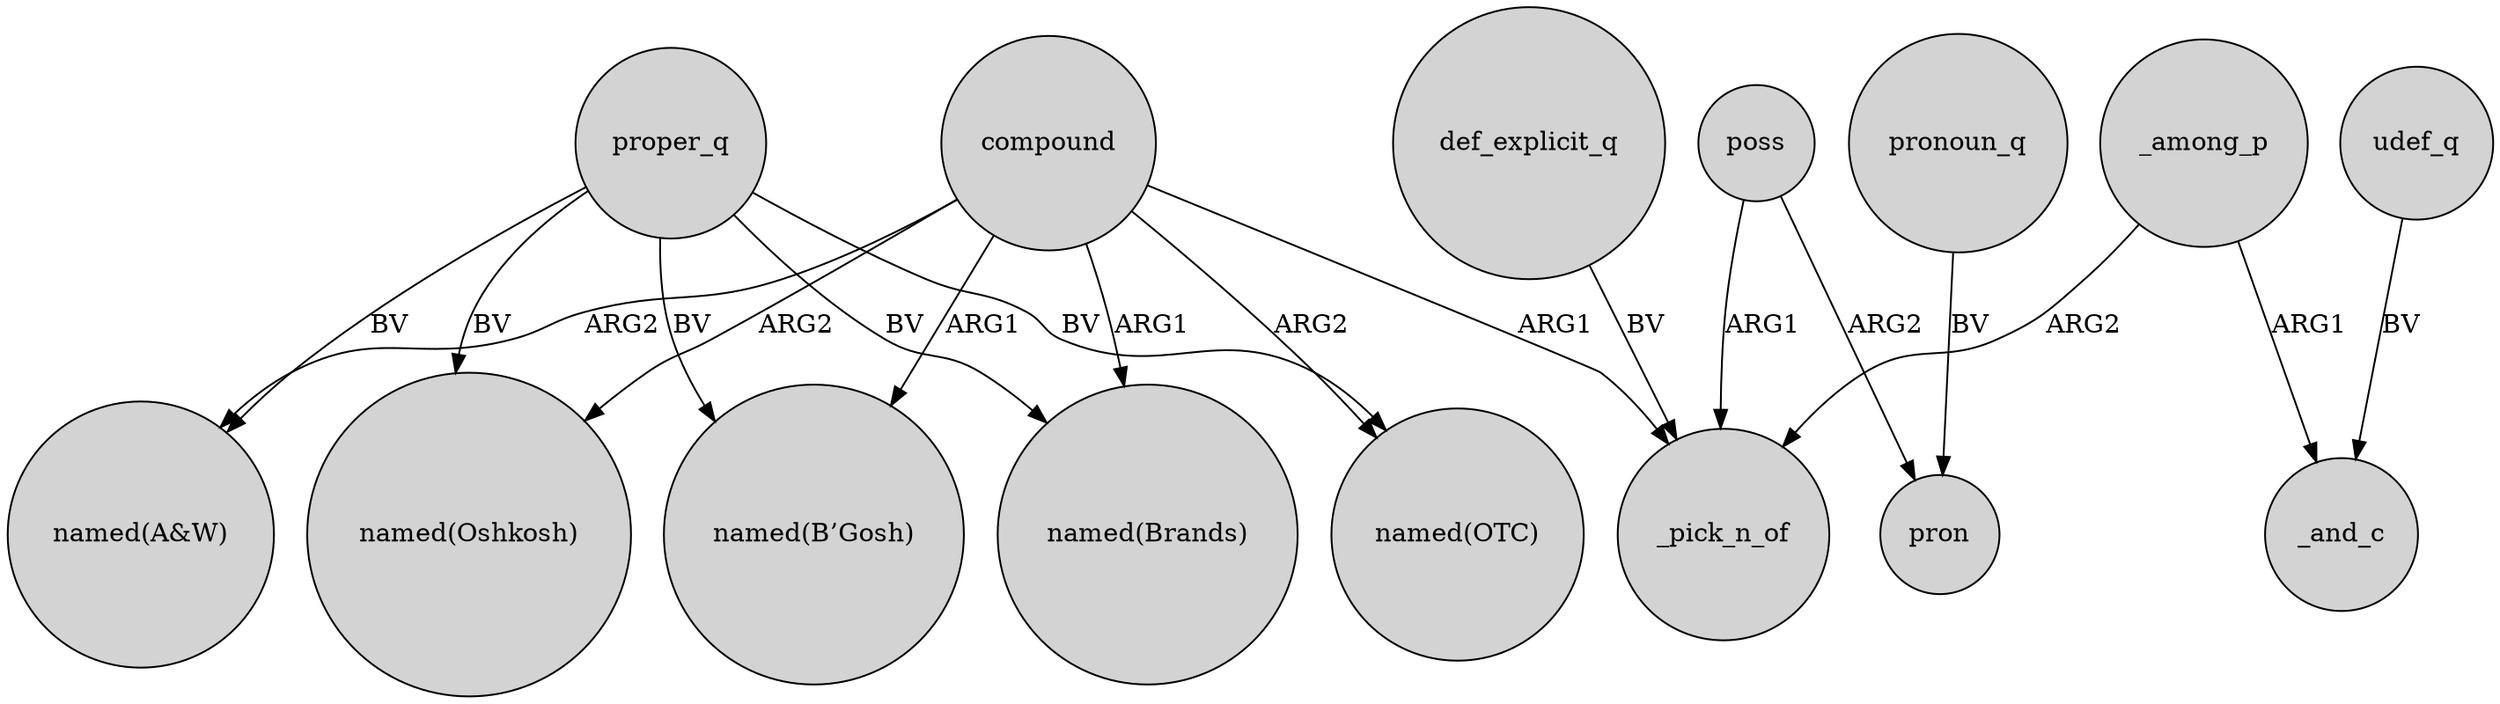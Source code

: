 digraph {
	node [shape=circle style=filled]
	compound -> "named(Oshkosh)" [label=ARG2]
	compound -> "named(OTC)" [label=ARG2]
	compound -> "named(Brands)" [label=ARG1]
	compound -> _pick_n_of [label=ARG1]
	proper_q -> "named(A&W)" [label=BV]
	proper_q -> "named(B’Gosh)" [label=BV]
	_among_p -> _pick_n_of [label=ARG2]
	poss -> pron [label=ARG2]
	proper_q -> "named(Oshkosh)" [label=BV]
	udef_q -> _and_c [label=BV]
	poss -> _pick_n_of [label=ARG1]
	def_explicit_q -> _pick_n_of [label=BV]
	compound -> "named(A&W)" [label=ARG2]
	_among_p -> _and_c [label=ARG1]
	proper_q -> "named(Brands)" [label=BV]
	proper_q -> "named(OTC)" [label=BV]
	compound -> "named(B’Gosh)" [label=ARG1]
	pronoun_q -> pron [label=BV]
}
